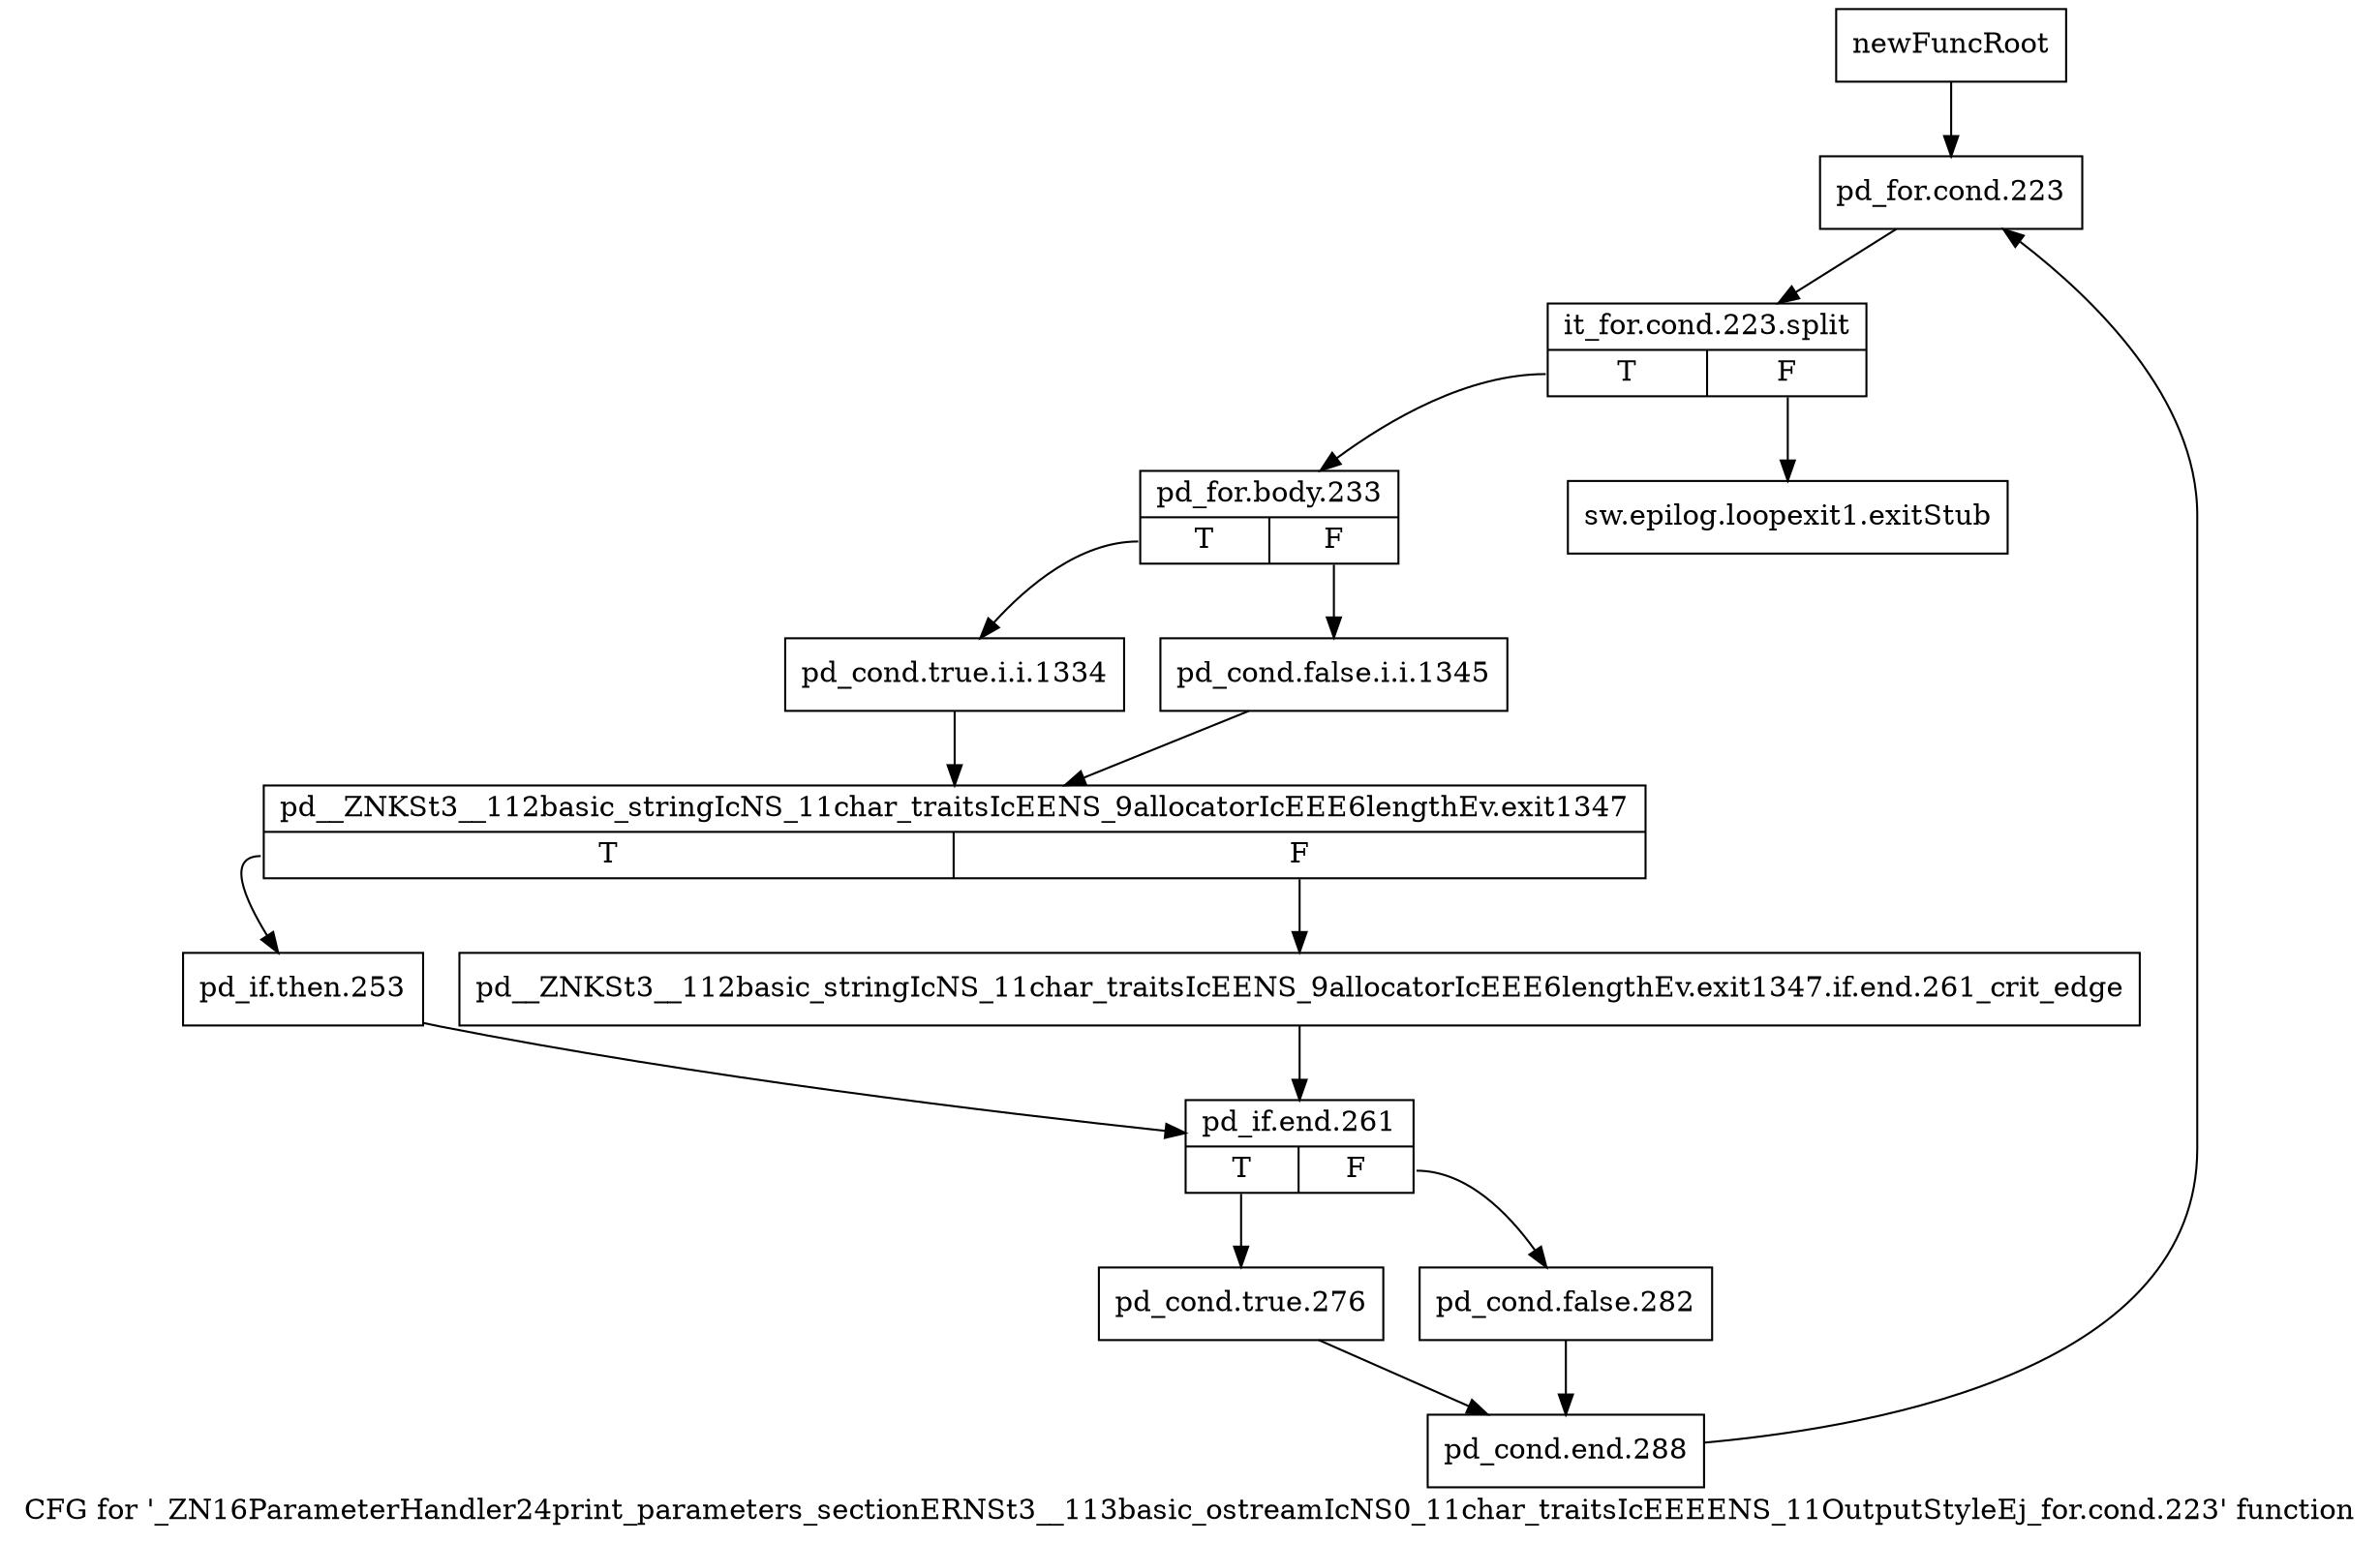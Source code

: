 digraph "CFG for '_ZN16ParameterHandler24print_parameters_sectionERNSt3__113basic_ostreamIcNS0_11char_traitsIcEEEENS_11OutputStyleEj_for.cond.223' function" {
	label="CFG for '_ZN16ParameterHandler24print_parameters_sectionERNSt3__113basic_ostreamIcNS0_11char_traitsIcEEEENS_11OutputStyleEj_for.cond.223' function";

	Node0x95ac790 [shape=record,label="{newFuncRoot}"];
	Node0x95ac790 -> Node0x95ac830;
	Node0x95ac7e0 [shape=record,label="{sw.epilog.loopexit1.exitStub}"];
	Node0x95ac830 [shape=record,label="{pd_for.cond.223}"];
	Node0x95ac830 -> Node0xaae2830;
	Node0xaae2830 [shape=record,label="{it_for.cond.223.split|{<s0>T|<s1>F}}"];
	Node0xaae2830:s0 -> Node0x95ac880;
	Node0xaae2830:s1 -> Node0x95ac7e0;
	Node0x95ac880 [shape=record,label="{pd_for.body.233|{<s0>T|<s1>F}}"];
	Node0x95ac880:s0 -> Node0x95ac920;
	Node0x95ac880:s1 -> Node0x95ac8d0;
	Node0x95ac8d0 [shape=record,label="{pd_cond.false.i.i.1345}"];
	Node0x95ac8d0 -> Node0x95ac970;
	Node0x95ac920 [shape=record,label="{pd_cond.true.i.i.1334}"];
	Node0x95ac920 -> Node0x95ac970;
	Node0x95ac970 [shape=record,label="{pd__ZNKSt3__112basic_stringIcNS_11char_traitsIcEENS_9allocatorIcEEE6lengthEv.exit1347|{<s0>T|<s1>F}}"];
	Node0x95ac970:s0 -> Node0x95adc00;
	Node0x95ac970:s1 -> Node0x95ac9c0;
	Node0x95ac9c0 [shape=record,label="{pd__ZNKSt3__112basic_stringIcNS_11char_traitsIcEENS_9allocatorIcEEE6lengthEv.exit1347.if.end.261_crit_edge}"];
	Node0x95ac9c0 -> Node0x95adc50;
	Node0x95adc00 [shape=record,label="{pd_if.then.253}"];
	Node0x95adc00 -> Node0x95adc50;
	Node0x95adc50 [shape=record,label="{pd_if.end.261|{<s0>T|<s1>F}}"];
	Node0x95adc50:s0 -> Node0x95adcf0;
	Node0x95adc50:s1 -> Node0x95adca0;
	Node0x95adca0 [shape=record,label="{pd_cond.false.282}"];
	Node0x95adca0 -> Node0x95add40;
	Node0x95adcf0 [shape=record,label="{pd_cond.true.276}"];
	Node0x95adcf0 -> Node0x95add40;
	Node0x95add40 [shape=record,label="{pd_cond.end.288}"];
	Node0x95add40 -> Node0x95ac830;
}
